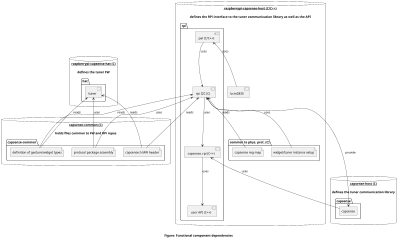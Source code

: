 @startuml big_picture
scale 400 width

caption \n<b>Figure: Functional component dependencies</b>

database "<u>raspberrypi-capsense-host (C/C++)</u>\n\ndefines the RPi interface to the tuner communication library as well as the API" as raspberrypiCapsenseHost  {
  package "rpi" as rpiPack {
    component "pal (C/C++)" as palComp
    component "rpi I2C (C)" as rpiI2CComp
    component "capsense_rpi (C++)" as capsenseRPiComp
    component "user API (C++)" as userAPIComp
  }

  package "common to phys. prot. (C)" as interfacePack {
    file "capsense reg map" as regMapFile
    file "widget/tuner instance setup" as widgetSetup
  }

  component "bcm2835" as bcm2835Comp
}

database "<u>capsense-host (C)</u>\n\ndefines the tuner communication library" as capsenseHost  {
  package "capsense" as capsensePack {
    rectangle "capsense" as capsenseComp
  }
}

database "<u>raspberrypi-capsense-hat (C)</u>\n\ndefines the tuner FW" as raspberrypiCapsenseHat  {
  package "hat" as hatPack {
    component "tuner" as tunerComp
  }
}

database "<u>capsense-common (C)</u>\n\nholds files common to FW and RPi repos" as capsenseCommon  {
  package "capsense-common" as capsenseCommonPack {
    file "protocol package assembly" as protocolPackageAssembly
    file "capsense.h MW header" as capsenseMWHeader
    file "definition of gesture/widget types" as capsenseMWTypes
  }
}

[palComp] <-- [bcm2835Comp] : uses
[palComp] --> [rpiI2CComp] : uses

[rpiI2CComp] --> [capsenseRPiComp] : uses
[rpiI2CComp] <--> [capsenseComp] : provide
[rpiI2CComp] <-- [widgetSetup] : uses
[rpiI2CComp] <-- [regMapFile] : reads
[rpiI2CComp] <-- [capsenseMWHeader] : reads
[rpiI2CComp] <-- [capsenseMWTypes] : reads
[rpiI2CComp] <-- [protocolPackageAssembly] : uses

[capsenseRPiComp] --> [userAPIComp] : uses
[capsenseRPiComp] <-- [capsenseComp] : uses


[tunerComp] <-- [protocolPackageAssembly] : uses
[tunerComp] <-- [capsenseMWHeader] : reads
[tunerComp] <-- [capsenseMWTypes] : reads

@enduml

